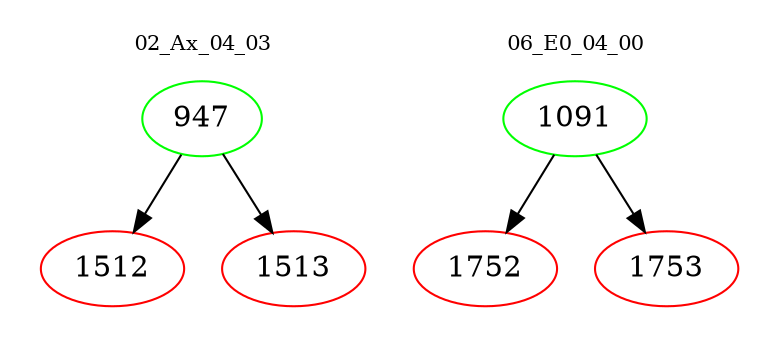 digraph{
subgraph cluster_0 {
color = white
label = "02_Ax_04_03";
fontsize=10;
T0_947 [label="947", color="green"]
T0_947 -> T0_1512 [color="black"]
T0_1512 [label="1512", color="red"]
T0_947 -> T0_1513 [color="black"]
T0_1513 [label="1513", color="red"]
}
subgraph cluster_1 {
color = white
label = "06_E0_04_00";
fontsize=10;
T1_1091 [label="1091", color="green"]
T1_1091 -> T1_1752 [color="black"]
T1_1752 [label="1752", color="red"]
T1_1091 -> T1_1753 [color="black"]
T1_1753 [label="1753", color="red"]
}
}
